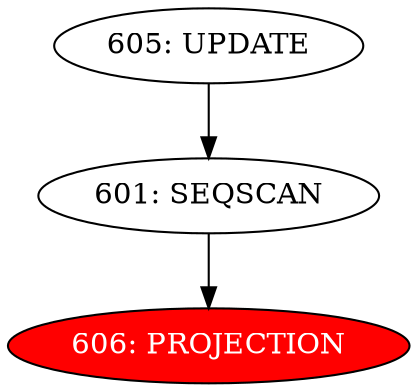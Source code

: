 digraph name {
601 [label="601: SEQSCAN" ];
601 -> 606;
606 [label="606: PROJECTION" fontcolor="white" style="filled" fillcolor="red"];
605 [label="605: UPDATE" ];
605 -> 601;

}


